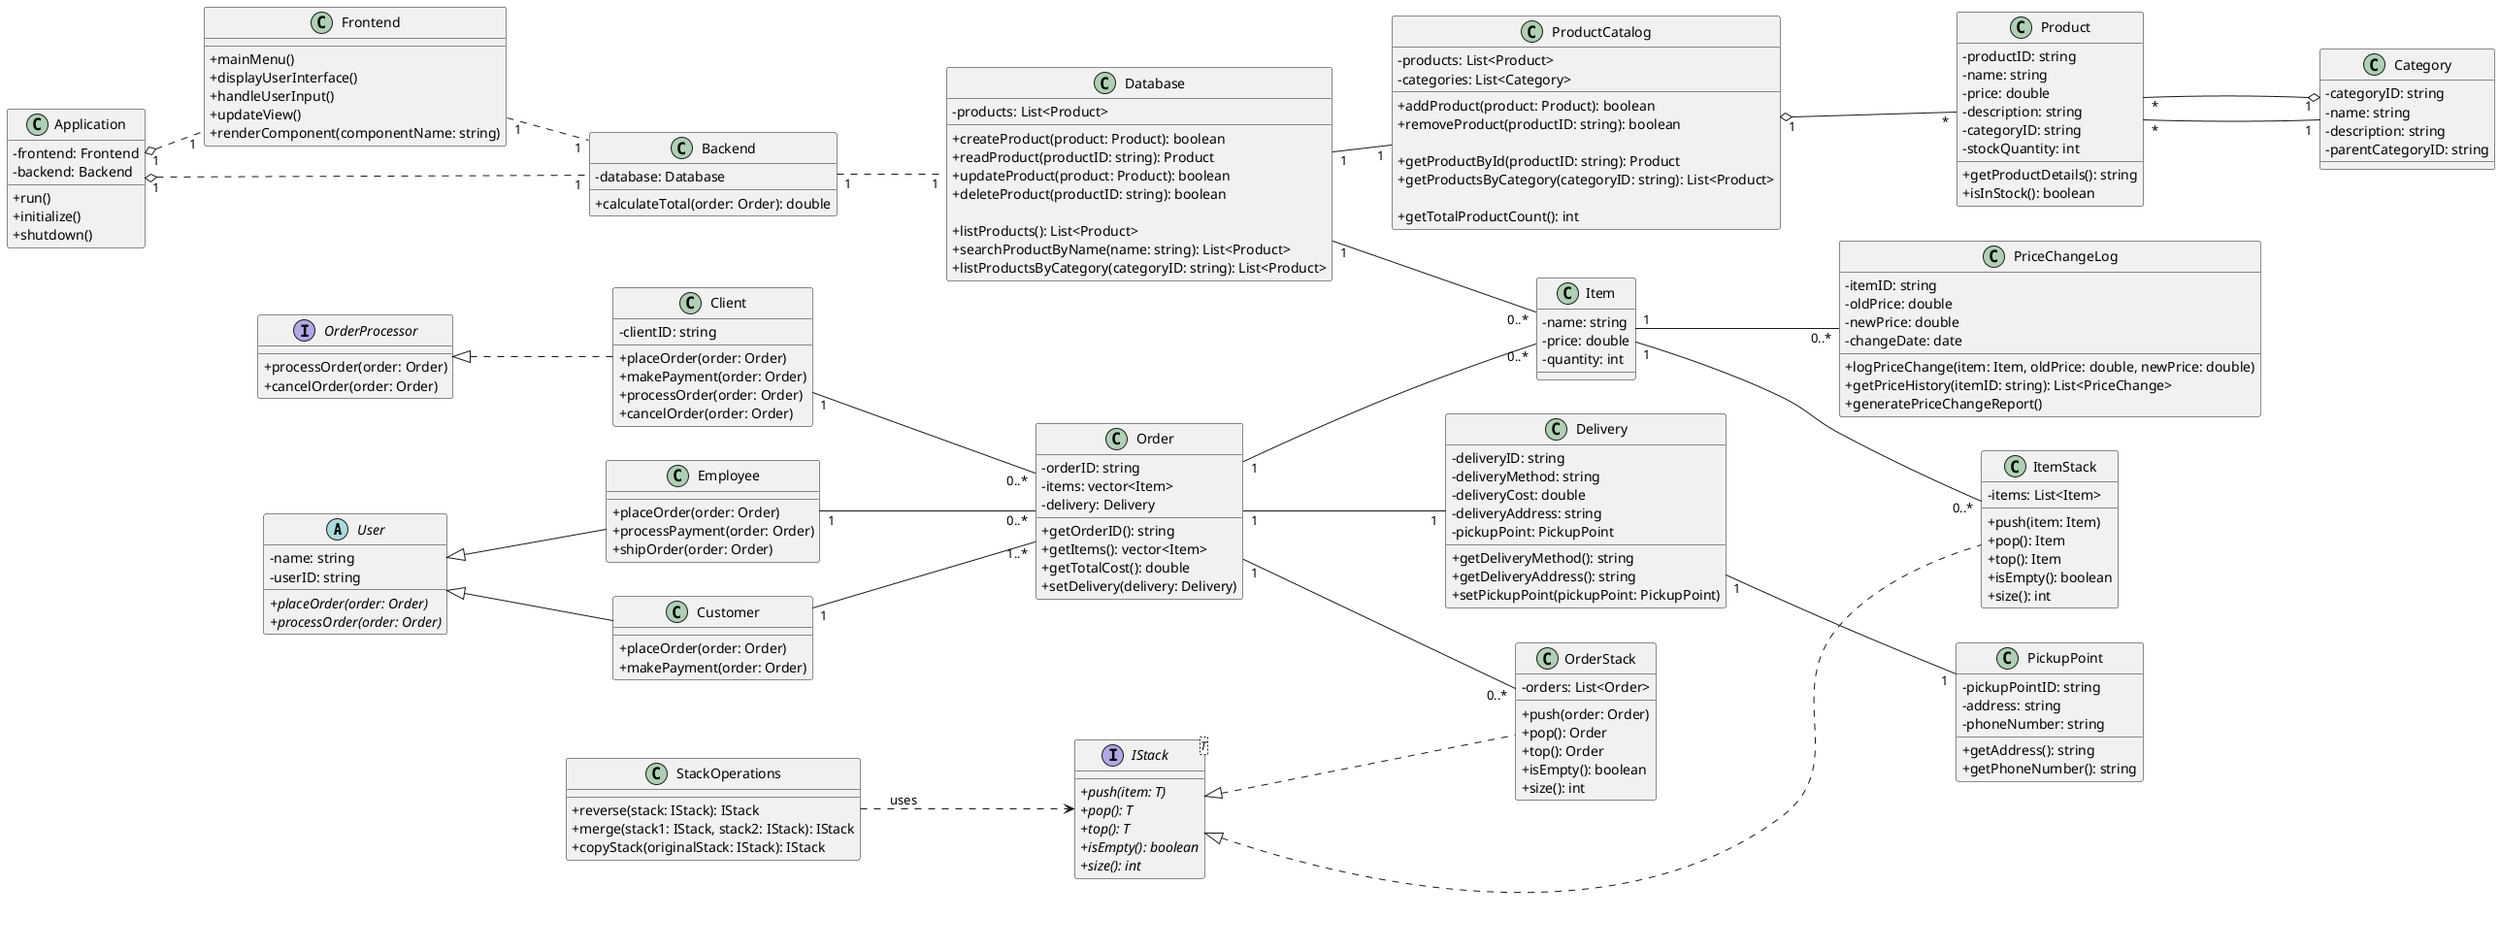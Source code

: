 @startuml mydiagram
left to right direction
skinparam ClassAttributeIconSize 0

abstract class User {
  -name: string
  -userID: string
  +{abstract} placeOrder(order: Order)
  +{abstract} processOrder(order: Order)
}

class Employee extends User {
  +placeOrder(order: Order)
  +processPayment(order: Order)
  +shipOrder(order: Order)
}

class Customer extends User {
  +placeOrder(order: Order)
  +makePayment(order: Order)
}

interface OrderProcessor {
  +processOrder(order: Order)
  +cancelOrder(order: Order)
}

class Client implements OrderProcessor {
  +placeOrder(order: Order)
  +makePayment(order: Order)
  +processOrder(order: Order)
  +cancelOrder(order: Order)
  -clientID: string
}

class Item {
  -name: string
  -price: double
  -quantity: int
}

class Order {
  +getOrderID(): string
  +getItems(): vector<Item>
  +getTotalCost(): double
  +setDelivery(delivery: Delivery)
  -orderID: string
  -items: vector<Item>
  -delivery: Delivery
}

class Delivery {
  +getDeliveryMethod(): string
  +getDeliveryAddress(): string
  +setPickupPoint(pickupPoint: PickupPoint)
  -deliveryID: string
  -deliveryMethod: string
  -deliveryCost: double
  -deliveryAddress: string
  -pickupPoint: PickupPoint
}

class PickupPoint {
  +getAddress(): string
  +getPhoneNumber(): string
  -pickupPointID: string
  -address: string
  -phoneNumber: string
}

class Application {
  -frontend: Frontend
  -backend: Backend
  +run()
  +initialize()
  +shutdown()
}

class Frontend {
  +mainMenu()
  +displayUserInterface()
  +handleUserInput()
  +updateView()
  +renderComponent(componentName: string)
}

class Backend {
  -database: Database
  +calculateTotal(order: Order): double
}

class Database {
  -products: List<Product>
  
  +createProduct(product: Product): boolean
  +readProduct(productID: string): Product
  +updateProduct(product: Product): boolean
  +deleteProduct(productID: string): boolean
  
  +listProducts(): List<Product>
  +searchProductByName(name: string): List<Product>
  +listProductsByCategory(categoryID: string): List<Product>
}

class Product {
  -productID: string
  -name: string
  -price: double
  -description: string
  -categoryID: string
  -stockQuantity: int
  
  +getProductDetails(): string
  +isInStock(): boolean
}

class Category {
  -categoryID: string
  -name: string
  -description: string
  -parentCategoryID: string
}

class PriceChangeLog {
  -itemID: string
  -oldPrice: double
  -newPrice: double
  -changeDate: date
  +logPriceChange(item: Item, oldPrice: double, newPrice: double)
  +getPriceHistory(itemID: string): List<PriceChange>
  +generatePriceChangeReport()
}

class ProductCatalog {
  -products: List<Product>
  -categories: List<Category>
  
  +addProduct(product: Product): boolean
  +removeProduct(productID: string): boolean
  
  +getProductById(productID: string): Product
  +getProductsByCategory(categoryID: string): List<Product>
  
  +getTotalProductCount(): int
}



Employee "1" -- "0..*" Order
Customer "1" -- "1..*" Order
Order "1" -- "0..*" Item
Order "1" -- "1" Delivery 
Delivery "1" -- "1" PickupPoint
Client "1" -- "0..*" Order
Application "1" o.. "1" Frontend
Application "1" o.. "1" Backend
Frontend "1" .. "1" Backend
Backend "1" .. "1" Database
Item "1" -- "0..*" PriceChangeLog
Database "1" -- "0..*" Item

Database "1" -- "1" ProductCatalog 
ProductCatalog "1" o-- "*" Product 
Category "1" o-- "*" Product 
Product "*" -- "1" Category 

interface IStack<T> {
  +{abstract} push(item: T)
  +{abstract} pop(): T
  +{abstract} top(): T
  +{abstract} isEmpty(): boolean
  +{abstract} size(): int
}

class OrderStack implements IStack {
  -orders: List<Order>
  
  +push(order: Order)
  +pop(): Order
  +top(): Order
  +isEmpty(): boolean
  +size(): int
}

class ItemStack implements IStack {
  -items: List<Item>
  
  +push(item: Item)
  +pop(): Item
  +top(): Item
  +isEmpty(): boolean
  +size(): int
}

class StackOperations {
  +reverse(stack: IStack): IStack
  +merge(stack1: IStack, stack2: IStack): IStack
  +copyStack(originalStack: IStack): IStack
}

StackOperations ..> IStack : uses

Order "1" -- "0..*" OrderStack
Item "1" -- "0..*" ItemStack

@enduml